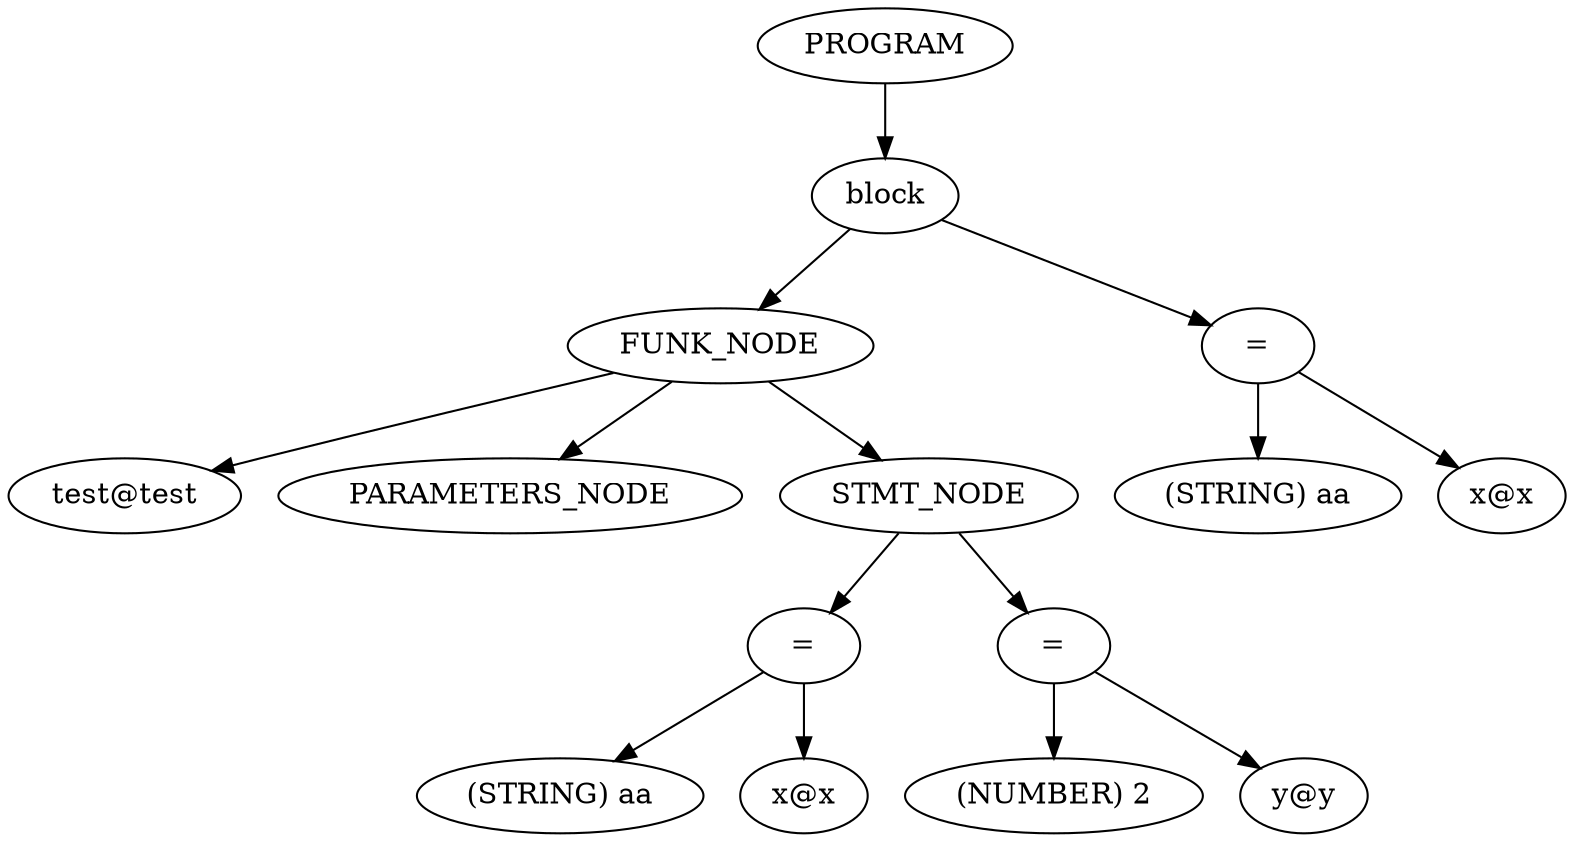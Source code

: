 digraph {
graph [ordering="out"];
node0[label="PROGRAM"];
node1[label="block"];
node2[label="FUNK_NODE"];
node3[label="test@test"];
node2 -> node3;
node4[label="PARAMETERS_NODE"];
node2 -> node4;
node5[label="STMT_NODE"];
node6[label="="];
node7[label="(STRING) aa"];
node6 -> node7;
node8[label="x@x"];
node6 -> node8;
node5 -> node6;
node9[label="="];
node10[label="(NUMBER) 2"];
node9 -> node10;
node11[label="y@y"];
node9 -> node11;
node5 -> node9;
node2 -> node5;
node1 -> node2;
node12[label="="];
node13[label="(STRING) aa"];
node12 -> node13;
node14[label="x@x"];
node12 -> node14;
node1 -> node12;
node0 -> node1;
}
